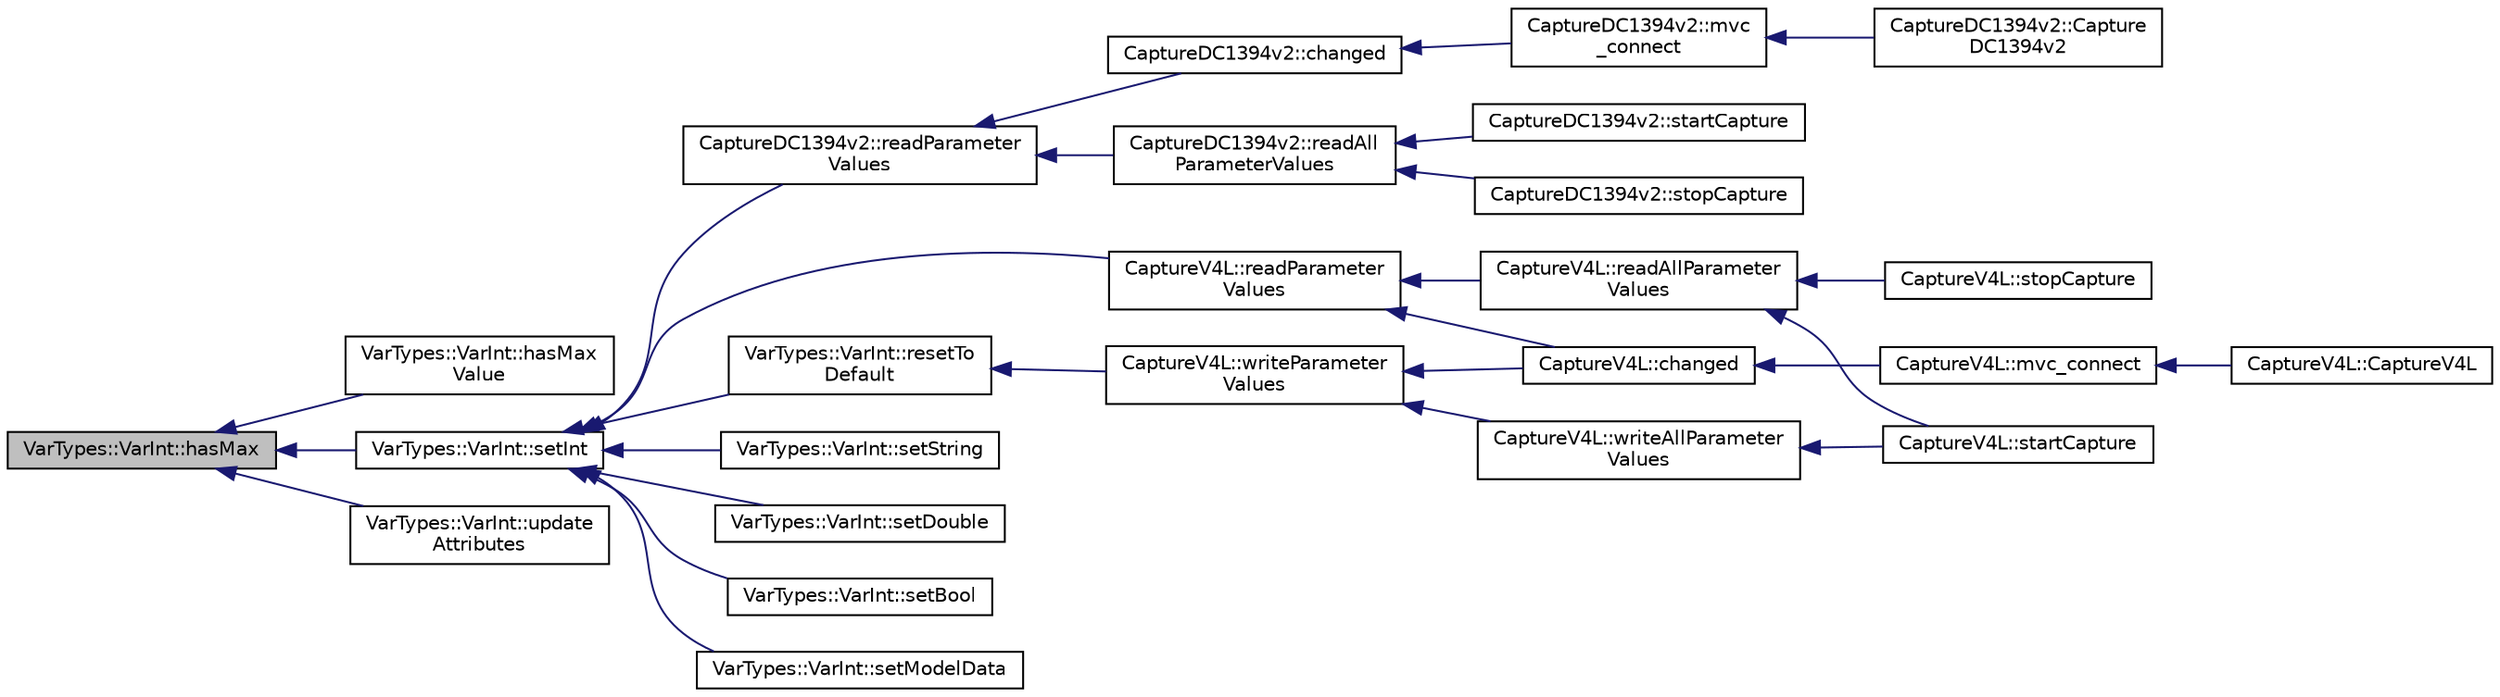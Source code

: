 digraph "VarTypes::VarInt::hasMax"
{
 // INTERACTIVE_SVG=YES
  edge [fontname="Helvetica",fontsize="10",labelfontname="Helvetica",labelfontsize="10"];
  node [fontname="Helvetica",fontsize="10",shape=record];
  rankdir="LR";
  Node1 [label="VarTypes::VarInt::hasMax",height=0.2,width=0.4,color="black", fillcolor="grey75", style="filled", fontcolor="black"];
  Node1 -> Node2 [dir="back",color="midnightblue",fontsize="10",style="solid",fontname="Helvetica"];
  Node2 [label="VarTypes::VarInt::hasMax\lValue",height=0.2,width=0.4,color="black", fillcolor="white", style="filled",URL="$d0/d6c/class_var_types_1_1_var_int.html#a5f11156b6a1933ebf991b8ad982b406a"];
  Node1 -> Node3 [dir="back",color="midnightblue",fontsize="10",style="solid",fontname="Helvetica"];
  Node3 [label="VarTypes::VarInt::setInt",height=0.2,width=0.4,color="black", fillcolor="white", style="filled",URL="$d0/d6c/class_var_types_1_1_var_int.html#ab67d1a6bef3cd0fef96836dafdb60dca",tooltip="set the value of this node to val. "];
  Node3 -> Node4 [dir="back",color="midnightblue",fontsize="10",style="solid",fontname="Helvetica"];
  Node4 [label="CaptureDC1394v2::readParameter\lValues",height=0.2,width=0.4,color="black", fillcolor="white", style="filled",URL="$d9/db2/class_capture_d_c1394v2.html#ad393401efc2065c27cd094d1e44e38e6"];
  Node4 -> Node5 [dir="back",color="midnightblue",fontsize="10",style="solid",fontname="Helvetica"];
  Node5 [label="CaptureDC1394v2::changed",height=0.2,width=0.4,color="black", fillcolor="white", style="filled",URL="$d9/db2/class_capture_d_c1394v2.html#a6d69748c8c223923dd7b19e0fd126a36"];
  Node5 -> Node6 [dir="back",color="midnightblue",fontsize="10",style="solid",fontname="Helvetica"];
  Node6 [label="CaptureDC1394v2::mvc\l_connect",height=0.2,width=0.4,color="black", fillcolor="white", style="filled",URL="$d9/db2/class_capture_d_c1394v2.html#a4dd2211f320a3512c8f0e613f59534fa"];
  Node6 -> Node7 [dir="back",color="midnightblue",fontsize="10",style="solid",fontname="Helvetica"];
  Node7 [label="CaptureDC1394v2::Capture\lDC1394v2",height=0.2,width=0.4,color="black", fillcolor="white", style="filled",URL="$d9/db2/class_capture_d_c1394v2.html#afc4a4932dd688dcbf070324ed3df3f93"];
  Node4 -> Node8 [dir="back",color="midnightblue",fontsize="10",style="solid",fontname="Helvetica"];
  Node8 [label="CaptureDC1394v2::readAll\lParameterValues",height=0.2,width=0.4,color="black", fillcolor="white", style="filled",URL="$d9/db2/class_capture_d_c1394v2.html#ab7938b9ad29338d70c4770fa1155cd8d"];
  Node8 -> Node9 [dir="back",color="midnightblue",fontsize="10",style="solid",fontname="Helvetica"];
  Node9 [label="CaptureDC1394v2::startCapture",height=0.2,width=0.4,color="black", fillcolor="white", style="filled",URL="$d9/db2/class_capture_d_c1394v2.html#aa5de4131abf2ec1629ed290e1731c496",tooltip="Initialize the interface and start capture. "];
  Node8 -> Node10 [dir="back",color="midnightblue",fontsize="10",style="solid",fontname="Helvetica"];
  Node10 [label="CaptureDC1394v2::stopCapture",height=0.2,width=0.4,color="black", fillcolor="white", style="filled",URL="$d9/db2/class_capture_d_c1394v2.html#a134af9830a3320a239b0c8f14b2adc07",tooltip="Stop Capture. "];
  Node3 -> Node11 [dir="back",color="midnightblue",fontsize="10",style="solid",fontname="Helvetica"];
  Node11 [label="CaptureV4L::readParameter\lValues",height=0.2,width=0.4,color="black", fillcolor="white", style="filled",URL="$d8/d36/class_capture_v4_l.html#a446168ca5f7a66eb96d7da1b095e9875"];
  Node11 -> Node12 [dir="back",color="midnightblue",fontsize="10",style="solid",fontname="Helvetica"];
  Node12 [label="CaptureV4L::changed",height=0.2,width=0.4,color="black", fillcolor="white", style="filled",URL="$d8/d36/class_capture_v4_l.html#a9033ff464396574cc37c5a6a75e81d1e"];
  Node12 -> Node13 [dir="back",color="midnightblue",fontsize="10",style="solid",fontname="Helvetica"];
  Node13 [label="CaptureV4L::mvc_connect",height=0.2,width=0.4,color="black", fillcolor="white", style="filled",URL="$d8/d36/class_capture_v4_l.html#a694a5545fce5a0c02e7e09db6eb5431d"];
  Node13 -> Node14 [dir="back",color="midnightblue",fontsize="10",style="solid",fontname="Helvetica"];
  Node14 [label="CaptureV4L::CaptureV4L",height=0.2,width=0.4,color="black", fillcolor="white", style="filled",URL="$d8/d36/class_capture_v4_l.html#a60e140b264be90f6029fc874c57cb6b1"];
  Node11 -> Node15 [dir="back",color="midnightblue",fontsize="10",style="solid",fontname="Helvetica"];
  Node15 [label="CaptureV4L::readAllParameter\lValues",height=0.2,width=0.4,color="black", fillcolor="white", style="filled",URL="$d8/d36/class_capture_v4_l.html#ac58d2fa318d01e96767a5275fb770ae1"];
  Node15 -> Node16 [dir="back",color="midnightblue",fontsize="10",style="solid",fontname="Helvetica"];
  Node16 [label="CaptureV4L::startCapture",height=0.2,width=0.4,color="black", fillcolor="white", style="filled",URL="$d8/d36/class_capture_v4_l.html#a8ef5f5e7d9613e4363b38985327f0419",tooltip="Initialize the interface and start capture. "];
  Node15 -> Node17 [dir="back",color="midnightblue",fontsize="10",style="solid",fontname="Helvetica"];
  Node17 [label="CaptureV4L::stopCapture",height=0.2,width=0.4,color="black", fillcolor="white", style="filled",URL="$d8/d36/class_capture_v4_l.html#a313d666c787b2b307416d9221cfda1c4",tooltip="Stop Capture. "];
  Node3 -> Node18 [dir="back",color="midnightblue",fontsize="10",style="solid",fontname="Helvetica"];
  Node18 [label="VarTypes::VarInt::resetTo\lDefault",height=0.2,width=0.4,color="black", fillcolor="white", style="filled",URL="$d0/d6c/class_var_types_1_1_var_int.html#ade0cc469350be476b26319ac30714411"];
  Node18 -> Node19 [dir="back",color="midnightblue",fontsize="10",style="solid",fontname="Helvetica"];
  Node19 [label="CaptureV4L::writeParameter\lValues",height=0.2,width=0.4,color="black", fillcolor="white", style="filled",URL="$d8/d36/class_capture_v4_l.html#aef5391cb6afe25e055a0366db18a6dff"];
  Node19 -> Node12 [dir="back",color="midnightblue",fontsize="10",style="solid",fontname="Helvetica"];
  Node19 -> Node20 [dir="back",color="midnightblue",fontsize="10",style="solid",fontname="Helvetica"];
  Node20 [label="CaptureV4L::writeAllParameter\lValues",height=0.2,width=0.4,color="black", fillcolor="white", style="filled",URL="$d8/d36/class_capture_v4_l.html#a89c750c07c34b351e90f3777d59b8c32"];
  Node20 -> Node16 [dir="back",color="midnightblue",fontsize="10",style="solid",fontname="Helvetica"];
  Node3 -> Node21 [dir="back",color="midnightblue",fontsize="10",style="solid",fontname="Helvetica"];
  Node21 [label="VarTypes::VarInt::setString",height=0.2,width=0.4,color="black", fillcolor="white", style="filled",URL="$d0/d6c/class_var_types_1_1_var_int.html#a9c5c1ee7d3c953a04ddc46b750645b4b"];
  Node3 -> Node22 [dir="back",color="midnightblue",fontsize="10",style="solid",fontname="Helvetica"];
  Node22 [label="VarTypes::VarInt::setDouble",height=0.2,width=0.4,color="black", fillcolor="white", style="filled",URL="$d0/d6c/class_var_types_1_1_var_int.html#ae7df5e2be3760143d44e9487ae2ab7d9"];
  Node3 -> Node23 [dir="back",color="midnightblue",fontsize="10",style="solid",fontname="Helvetica"];
  Node23 [label="VarTypes::VarInt::setBool",height=0.2,width=0.4,color="black", fillcolor="white", style="filled",URL="$d0/d6c/class_var_types_1_1_var_int.html#a02037c4de010c699d16eee39da6a9369"];
  Node3 -> Node24 [dir="back",color="midnightblue",fontsize="10",style="solid",fontname="Helvetica"];
  Node24 [label="VarTypes::VarInt::setModelData",height=0.2,width=0.4,color="black", fillcolor="white", style="filled",URL="$d0/d6c/class_var_types_1_1_var_int.html#ae32fcbd5166621fe4c37b32fd92811f9"];
  Node1 -> Node25 [dir="back",color="midnightblue",fontsize="10",style="solid",fontname="Helvetica"];
  Node25 [label="VarTypes::VarInt::update\lAttributes",height=0.2,width=0.4,color="black", fillcolor="white", style="filled",URL="$d0/d6c/class_var_types_1_1_var_int.html#a610741895935d8237c085b99a336c996"];
}
